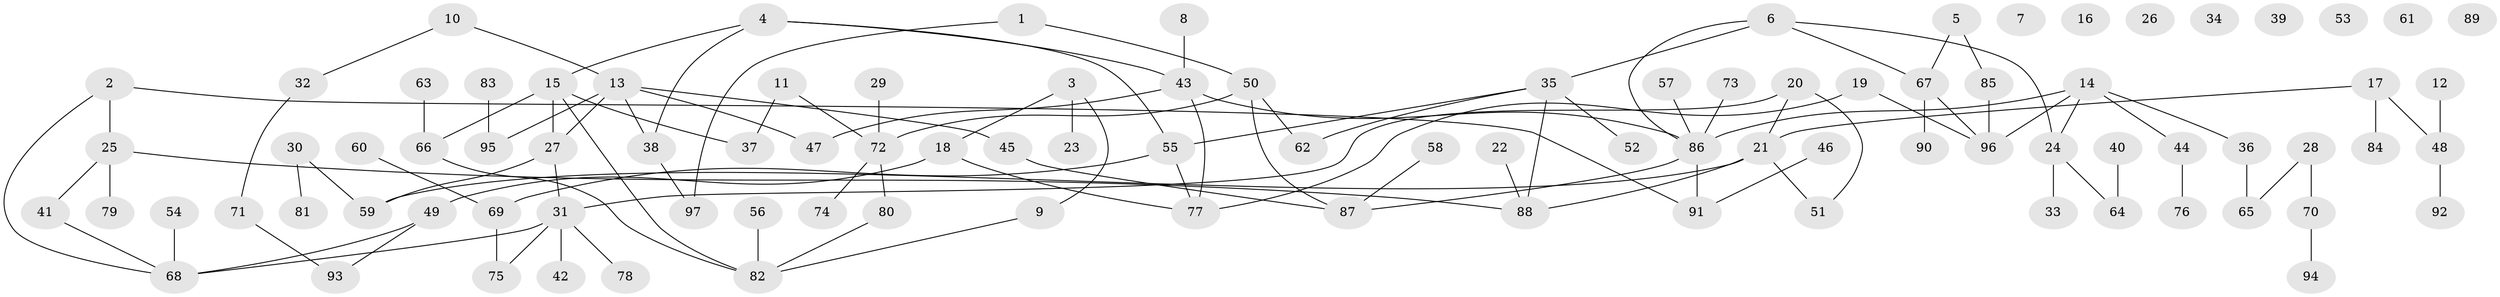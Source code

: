 // coarse degree distribution, {2: 0.23529411764705882, 5: 0.058823529411764705, 3: 0.07352941176470588, 6: 0.058823529411764705, 4: 0.10294117647058823, 0: 0.11764705882352941, 1: 0.3088235294117647, 7: 0.029411764705882353, 8: 0.014705882352941176}
// Generated by graph-tools (version 1.1) at 2025/23/03/03/25 07:23:26]
// undirected, 97 vertices, 112 edges
graph export_dot {
graph [start="1"]
  node [color=gray90,style=filled];
  1;
  2;
  3;
  4;
  5;
  6;
  7;
  8;
  9;
  10;
  11;
  12;
  13;
  14;
  15;
  16;
  17;
  18;
  19;
  20;
  21;
  22;
  23;
  24;
  25;
  26;
  27;
  28;
  29;
  30;
  31;
  32;
  33;
  34;
  35;
  36;
  37;
  38;
  39;
  40;
  41;
  42;
  43;
  44;
  45;
  46;
  47;
  48;
  49;
  50;
  51;
  52;
  53;
  54;
  55;
  56;
  57;
  58;
  59;
  60;
  61;
  62;
  63;
  64;
  65;
  66;
  67;
  68;
  69;
  70;
  71;
  72;
  73;
  74;
  75;
  76;
  77;
  78;
  79;
  80;
  81;
  82;
  83;
  84;
  85;
  86;
  87;
  88;
  89;
  90;
  91;
  92;
  93;
  94;
  95;
  96;
  97;
  1 -- 50;
  1 -- 97;
  2 -- 25;
  2 -- 68;
  2 -- 91;
  3 -- 9;
  3 -- 18;
  3 -- 23;
  4 -- 15;
  4 -- 38;
  4 -- 43;
  4 -- 55;
  5 -- 67;
  5 -- 85;
  6 -- 24;
  6 -- 35;
  6 -- 67;
  6 -- 86;
  8 -- 43;
  9 -- 82;
  10 -- 13;
  10 -- 32;
  11 -- 37;
  11 -- 72;
  12 -- 48;
  13 -- 27;
  13 -- 38;
  13 -- 45;
  13 -- 47;
  13 -- 95;
  14 -- 24;
  14 -- 36;
  14 -- 44;
  14 -- 86;
  14 -- 96;
  15 -- 27;
  15 -- 37;
  15 -- 66;
  15 -- 82;
  17 -- 21;
  17 -- 48;
  17 -- 84;
  18 -- 49;
  18 -- 77;
  19 -- 77;
  19 -- 96;
  20 -- 21;
  20 -- 31;
  20 -- 51;
  21 -- 51;
  21 -- 59;
  21 -- 88;
  22 -- 88;
  24 -- 33;
  24 -- 64;
  25 -- 41;
  25 -- 79;
  25 -- 88;
  27 -- 31;
  27 -- 59;
  28 -- 65;
  28 -- 70;
  29 -- 72;
  30 -- 59;
  30 -- 81;
  31 -- 42;
  31 -- 68;
  31 -- 75;
  31 -- 78;
  32 -- 71;
  35 -- 52;
  35 -- 55;
  35 -- 62;
  35 -- 88;
  36 -- 65;
  38 -- 97;
  40 -- 64;
  41 -- 68;
  43 -- 47;
  43 -- 77;
  43 -- 86;
  44 -- 76;
  45 -- 87;
  46 -- 91;
  48 -- 92;
  49 -- 68;
  49 -- 93;
  50 -- 62;
  50 -- 72;
  50 -- 87;
  54 -- 68;
  55 -- 69;
  55 -- 77;
  56 -- 82;
  57 -- 86;
  58 -- 87;
  60 -- 69;
  63 -- 66;
  66 -- 82;
  67 -- 90;
  67 -- 96;
  69 -- 75;
  70 -- 94;
  71 -- 93;
  72 -- 74;
  72 -- 80;
  73 -- 86;
  80 -- 82;
  83 -- 95;
  85 -- 96;
  86 -- 87;
  86 -- 91;
}
